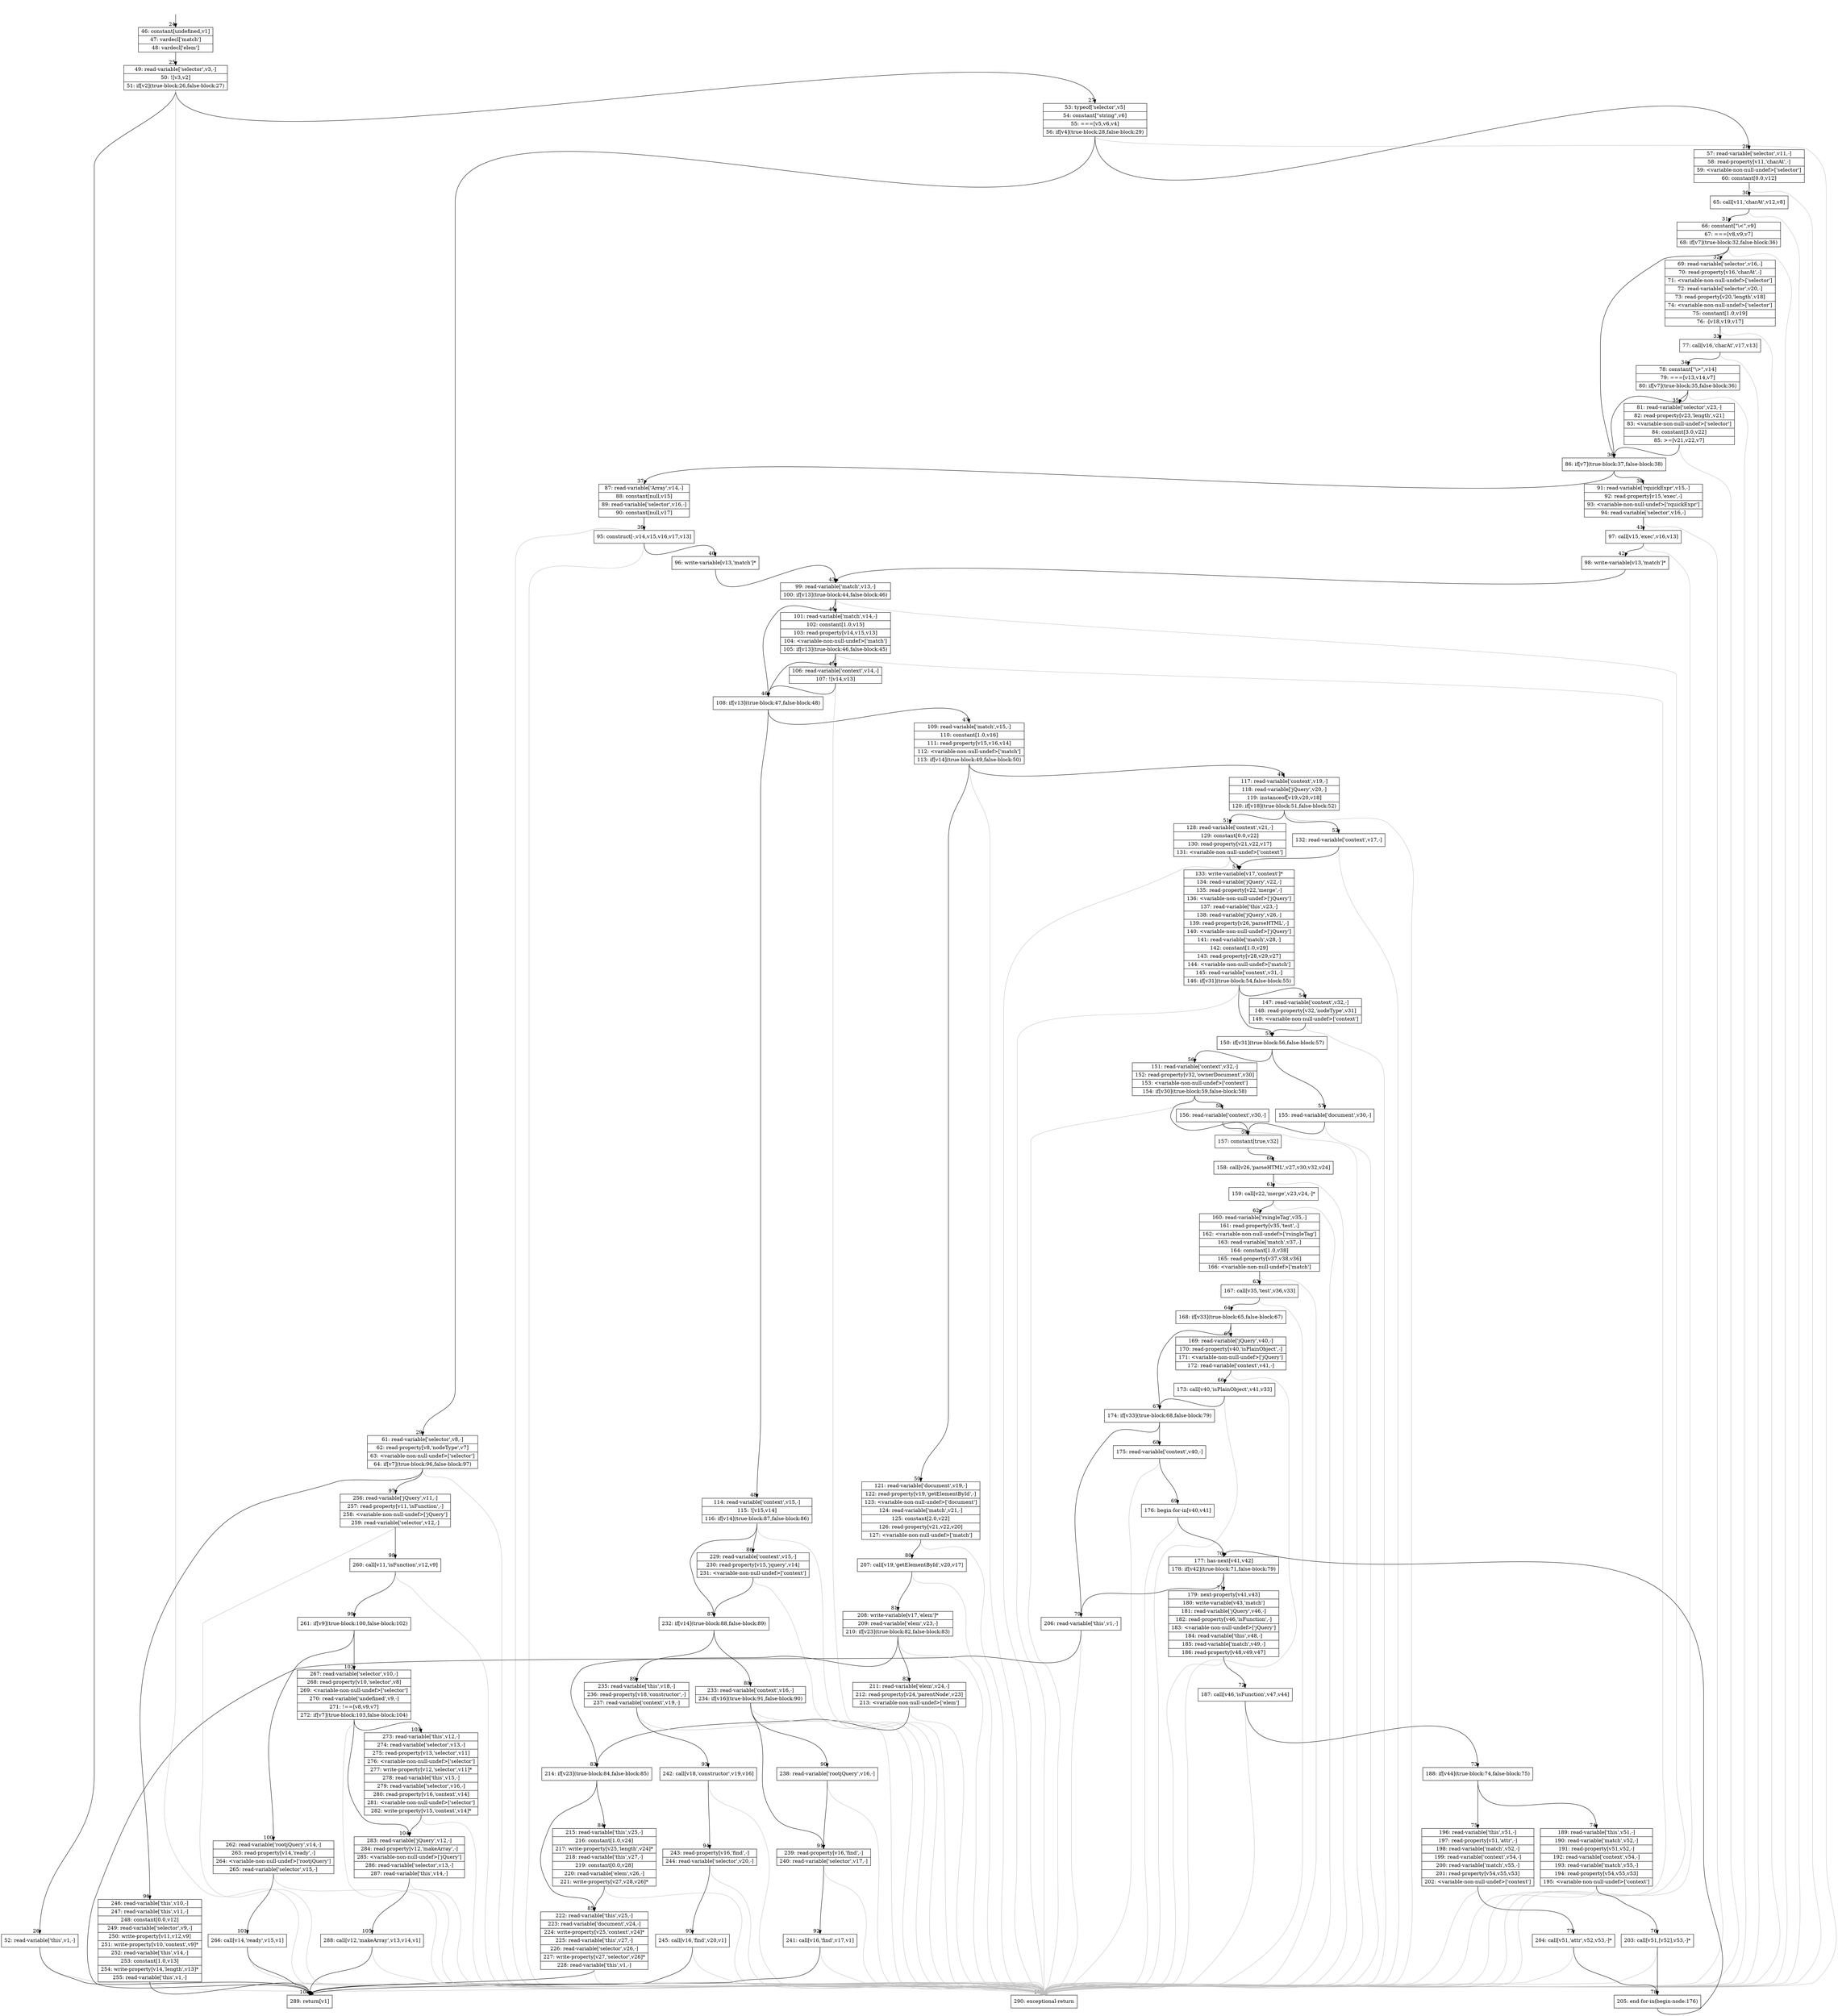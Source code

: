 digraph {
rankdir="TD"
BB_entry5[shape=none,label=""];
BB_entry5 -> BB24 [tailport=s, headport=n, headlabel="    24"]
BB24 [shape=record label="{46: constant[undefined,v1]|47: vardecl['match']|48: vardecl['elem']}" ] 
BB24 -> BB25 [tailport=s, headport=n, headlabel="      25"]
BB25 [shape=record label="{49: read-variable['selector',v3,-]|50: ![v3,v2]|51: if[v2](true-block:26,false-block:27)}" ] 
BB25 -> BB26 [tailport=s, headport=n, headlabel="      26"]
BB25 -> BB27 [tailport=s, headport=n, headlabel="      27"]
BB25 -> BB107 [tailport=s, headport=n, color=gray, headlabel="      107"]
BB26 [shape=record label="{52: read-variable['this',v1,-]}" ] 
BB26 -> BB106 [tailport=s, headport=n, headlabel="      106"]
BB26 -> BB107 [tailport=s, headport=n, color=gray]
BB27 [shape=record label="{53: typeof['selector',v5]|54: constant[\"string\",v6]|55: ===[v5,v6,v4]|56: if[v4](true-block:28,false-block:29)}" ] 
BB27 -> BB28 [tailport=s, headport=n, headlabel="      28"]
BB27 -> BB29 [tailport=s, headport=n, headlabel="      29"]
BB27 -> BB107 [tailport=s, headport=n, color=gray]
BB28 [shape=record label="{57: read-variable['selector',v11,-]|58: read-property[v11,'charAt',-]|59: \<variable-non-null-undef\>['selector']|60: constant[0.0,v12]}" ] 
BB28 -> BB30 [tailport=s, headport=n, headlabel="      30"]
BB28 -> BB107 [tailport=s, headport=n, color=gray]
BB29 [shape=record label="{61: read-variable['selector',v8,-]|62: read-property[v8,'nodeType',v7]|63: \<variable-non-null-undef\>['selector']|64: if[v7](true-block:96,false-block:97)}" ] 
BB29 -> BB96 [tailport=s, headport=n, headlabel="      96"]
BB29 -> BB97 [tailport=s, headport=n, headlabel="      97"]
BB29 -> BB107 [tailport=s, headport=n, color=gray]
BB30 [shape=record label="{65: call[v11,'charAt',v12,v8]}" ] 
BB30 -> BB31 [tailport=s, headport=n, headlabel="      31"]
BB30 -> BB107 [tailport=s, headport=n, color=gray]
BB31 [shape=record label="{66: constant[\"\\\<\",v9]|67: ===[v8,v9,v7]|68: if[v7](true-block:32,false-block:36)}" ] 
BB31 -> BB36 [tailport=s, headport=n, headlabel="      36"]
BB31 -> BB32 [tailport=s, headport=n, headlabel="      32"]
BB31 -> BB107 [tailport=s, headport=n, color=gray]
BB32 [shape=record label="{69: read-variable['selector',v16,-]|70: read-property[v16,'charAt',-]|71: \<variable-non-null-undef\>['selector']|72: read-variable['selector',v20,-]|73: read-property[v20,'length',v18]|74: \<variable-non-null-undef\>['selector']|75: constant[1.0,v19]|76: -[v18,v19,v17]}" ] 
BB32 -> BB33 [tailport=s, headport=n, headlabel="      33"]
BB32 -> BB107 [tailport=s, headport=n, color=gray]
BB33 [shape=record label="{77: call[v16,'charAt',v17,v13]}" ] 
BB33 -> BB34 [tailport=s, headport=n, headlabel="      34"]
BB33 -> BB107 [tailport=s, headport=n, color=gray]
BB34 [shape=record label="{78: constant[\"\\\>\",v14]|79: ===[v13,v14,v7]|80: if[v7](true-block:35,false-block:36)}" ] 
BB34 -> BB36 [tailport=s, headport=n]
BB34 -> BB35 [tailport=s, headport=n, headlabel="      35"]
BB34 -> BB107 [tailport=s, headport=n, color=gray]
BB35 [shape=record label="{81: read-variable['selector',v23,-]|82: read-property[v23,'length',v21]|83: \<variable-non-null-undef\>['selector']|84: constant[3.0,v22]|85: \>=[v21,v22,v7]}" ] 
BB35 -> BB36 [tailport=s, headport=n]
BB35 -> BB107 [tailport=s, headport=n, color=gray]
BB36 [shape=record label="{86: if[v7](true-block:37,false-block:38)}" ] 
BB36 -> BB37 [tailport=s, headport=n, headlabel="      37"]
BB36 -> BB38 [tailport=s, headport=n, headlabel="      38"]
BB37 [shape=record label="{87: read-variable['Array',v14,-]|88: constant[null,v15]|89: read-variable['selector',v16,-]|90: constant[null,v17]}" ] 
BB37 -> BB39 [tailport=s, headport=n, headlabel="      39"]
BB37 -> BB107 [tailport=s, headport=n, color=gray]
BB38 [shape=record label="{91: read-variable['rquickExpr',v15,-]|92: read-property[v15,'exec',-]|93: \<variable-non-null-undef\>['rquickExpr']|94: read-variable['selector',v16,-]}" ] 
BB38 -> BB41 [tailport=s, headport=n, headlabel="      41"]
BB38 -> BB107 [tailport=s, headport=n, color=gray]
BB39 [shape=record label="{95: construct[-,v14,v15,v16,v17,v13]}" ] 
BB39 -> BB40 [tailport=s, headport=n, headlabel="      40"]
BB39 -> BB107 [tailport=s, headport=n, color=gray]
BB40 [shape=record label="{96: write-variable[v13,'match']*}" ] 
BB40 -> BB43 [tailport=s, headport=n, headlabel="      43"]
BB41 [shape=record label="{97: call[v15,'exec',v16,v13]}" ] 
BB41 -> BB42 [tailport=s, headport=n, headlabel="      42"]
BB41 -> BB107 [tailport=s, headport=n, color=gray]
BB42 [shape=record label="{98: write-variable[v13,'match']*}" ] 
BB42 -> BB43 [tailport=s, headport=n]
BB43 [shape=record label="{99: read-variable['match',v13,-]|100: if[v13](true-block:44,false-block:46)}" ] 
BB43 -> BB46 [tailport=s, headport=n, headlabel="      46"]
BB43 -> BB44 [tailport=s, headport=n, headlabel="      44"]
BB43 -> BB107 [tailport=s, headport=n, color=gray]
BB44 [shape=record label="{101: read-variable['match',v14,-]|102: constant[1.0,v15]|103: read-property[v14,v15,v13]|104: \<variable-non-null-undef\>['match']|105: if[v13](true-block:46,false-block:45)}" ] 
BB44 -> BB46 [tailport=s, headport=n]
BB44 -> BB45 [tailport=s, headport=n, headlabel="      45"]
BB44 -> BB107 [tailport=s, headport=n, color=gray]
BB45 [shape=record label="{106: read-variable['context',v14,-]|107: ![v14,v13]}" ] 
BB45 -> BB46 [tailport=s, headport=n]
BB45 -> BB107 [tailport=s, headport=n, color=gray]
BB46 [shape=record label="{108: if[v13](true-block:47,false-block:48)}" ] 
BB46 -> BB47 [tailport=s, headport=n, headlabel="      47"]
BB46 -> BB48 [tailport=s, headport=n, headlabel="      48"]
BB47 [shape=record label="{109: read-variable['match',v15,-]|110: constant[1.0,v16]|111: read-property[v15,v16,v14]|112: \<variable-non-null-undef\>['match']|113: if[v14](true-block:49,false-block:50)}" ] 
BB47 -> BB49 [tailport=s, headport=n, headlabel="      49"]
BB47 -> BB50 [tailport=s, headport=n, headlabel="      50"]
BB47 -> BB107 [tailport=s, headport=n, color=gray]
BB48 [shape=record label="{114: read-variable['context',v15,-]|115: ![v15,v14]|116: if[v14](true-block:87,false-block:86)}" ] 
BB48 -> BB87 [tailport=s, headport=n, headlabel="      87"]
BB48 -> BB86 [tailport=s, headport=n, headlabel="      86"]
BB48 -> BB107 [tailport=s, headport=n, color=gray]
BB49 [shape=record label="{117: read-variable['context',v19,-]|118: read-variable['jQuery',v20,-]|119: instanceof[v19,v20,v18]|120: if[v18](true-block:51,false-block:52)}" ] 
BB49 -> BB51 [tailport=s, headport=n, headlabel="      51"]
BB49 -> BB52 [tailport=s, headport=n, headlabel="      52"]
BB49 -> BB107 [tailport=s, headport=n, color=gray]
BB50 [shape=record label="{121: read-variable['document',v19,-]|122: read-property[v19,'getElementById',-]|123: \<variable-non-null-undef\>['document']|124: read-variable['match',v21,-]|125: constant[2.0,v22]|126: read-property[v21,v22,v20]|127: \<variable-non-null-undef\>['match']}" ] 
BB50 -> BB80 [tailport=s, headport=n, headlabel="      80"]
BB50 -> BB107 [tailport=s, headport=n, color=gray]
BB51 [shape=record label="{128: read-variable['context',v21,-]|129: constant[0.0,v22]|130: read-property[v21,v22,v17]|131: \<variable-non-null-undef\>['context']}" ] 
BB51 -> BB53 [tailport=s, headport=n, headlabel="      53"]
BB51 -> BB107 [tailport=s, headport=n, color=gray]
BB52 [shape=record label="{132: read-variable['context',v17,-]}" ] 
BB52 -> BB53 [tailport=s, headport=n]
BB52 -> BB107 [tailport=s, headport=n, color=gray]
BB53 [shape=record label="{133: write-variable[v17,'context']*|134: read-variable['jQuery',v22,-]|135: read-property[v22,'merge',-]|136: \<variable-non-null-undef\>['jQuery']|137: read-variable['this',v23,-]|138: read-variable['jQuery',v26,-]|139: read-property[v26,'parseHTML',-]|140: \<variable-non-null-undef\>['jQuery']|141: read-variable['match',v28,-]|142: constant[1.0,v29]|143: read-property[v28,v29,v27]|144: \<variable-non-null-undef\>['match']|145: read-variable['context',v31,-]|146: if[v31](true-block:54,false-block:55)}" ] 
BB53 -> BB55 [tailport=s, headport=n, headlabel="      55"]
BB53 -> BB54 [tailport=s, headport=n, headlabel="      54"]
BB53 -> BB107 [tailport=s, headport=n, color=gray]
BB54 [shape=record label="{147: read-variable['context',v32,-]|148: read-property[v32,'nodeType',v31]|149: \<variable-non-null-undef\>['context']}" ] 
BB54 -> BB55 [tailport=s, headport=n]
BB54 -> BB107 [tailport=s, headport=n, color=gray]
BB55 [shape=record label="{150: if[v31](true-block:56,false-block:57)}" ] 
BB55 -> BB56 [tailport=s, headport=n, headlabel="      56"]
BB55 -> BB57 [tailport=s, headport=n, headlabel="      57"]
BB56 [shape=record label="{151: read-variable['context',v32,-]|152: read-property[v32,'ownerDocument',v30]|153: \<variable-non-null-undef\>['context']|154: if[v30](true-block:59,false-block:58)}" ] 
BB56 -> BB59 [tailport=s, headport=n, headlabel="      59"]
BB56 -> BB58 [tailport=s, headport=n, headlabel="      58"]
BB56 -> BB107 [tailport=s, headport=n, color=gray]
BB57 [shape=record label="{155: read-variable['document',v30,-]}" ] 
BB57 -> BB59 [tailport=s, headport=n]
BB57 -> BB107 [tailport=s, headport=n, color=gray]
BB58 [shape=record label="{156: read-variable['context',v30,-]}" ] 
BB58 -> BB59 [tailport=s, headport=n]
BB58 -> BB107 [tailport=s, headport=n, color=gray]
BB59 [shape=record label="{157: constant[true,v32]}" ] 
BB59 -> BB60 [tailport=s, headport=n, headlabel="      60"]
BB60 [shape=record label="{158: call[v26,'parseHTML',v27,v30,v32,v24]}" ] 
BB60 -> BB61 [tailport=s, headport=n, headlabel="      61"]
BB60 -> BB107 [tailport=s, headport=n, color=gray]
BB61 [shape=record label="{159: call[v22,'merge',v23,v24,-]*}" ] 
BB61 -> BB62 [tailport=s, headport=n, headlabel="      62"]
BB61 -> BB107 [tailport=s, headport=n, color=gray]
BB62 [shape=record label="{160: read-variable['rsingleTag',v35,-]|161: read-property[v35,'test',-]|162: \<variable-non-null-undef\>['rsingleTag']|163: read-variable['match',v37,-]|164: constant[1.0,v38]|165: read-property[v37,v38,v36]|166: \<variable-non-null-undef\>['match']}" ] 
BB62 -> BB63 [tailport=s, headport=n, headlabel="      63"]
BB62 -> BB107 [tailport=s, headport=n, color=gray]
BB63 [shape=record label="{167: call[v35,'test',v36,v33]}" ] 
BB63 -> BB64 [tailport=s, headport=n, headlabel="      64"]
BB63 -> BB107 [tailport=s, headport=n, color=gray]
BB64 [shape=record label="{168: if[v33](true-block:65,false-block:67)}" ] 
BB64 -> BB67 [tailport=s, headport=n, headlabel="      67"]
BB64 -> BB65 [tailport=s, headport=n, headlabel="      65"]
BB65 [shape=record label="{169: read-variable['jQuery',v40,-]|170: read-property[v40,'isPlainObject',-]|171: \<variable-non-null-undef\>['jQuery']|172: read-variable['context',v41,-]}" ] 
BB65 -> BB66 [tailport=s, headport=n, headlabel="      66"]
BB65 -> BB107 [tailport=s, headport=n, color=gray]
BB66 [shape=record label="{173: call[v40,'isPlainObject',v41,v33]}" ] 
BB66 -> BB67 [tailport=s, headport=n]
BB66 -> BB107 [tailport=s, headport=n, color=gray]
BB67 [shape=record label="{174: if[v33](true-block:68,false-block:79)}" ] 
BB67 -> BB68 [tailport=s, headport=n, headlabel="      68"]
BB67 -> BB79 [tailport=s, headport=n, headlabel="      79"]
BB68 [shape=record label="{175: read-variable['context',v40,-]}" ] 
BB68 -> BB69 [tailport=s, headport=n, headlabel="      69"]
BB68 -> BB107 [tailport=s, headport=n, color=gray]
BB69 [shape=record label="{176: begin-for-in[v40,v41]}" ] 
BB69 -> BB70 [tailport=s, headport=n, headlabel="      70"]
BB69 -> BB107 [tailport=s, headport=n, color=gray]
BB70 [shape=record label="{177: has-next[v41,v42]|178: if[v42](true-block:71,false-block:79)}" ] 
BB70 -> BB71 [tailport=s, headport=n, headlabel="      71"]
BB70 -> BB79 [tailport=s, headport=n]
BB71 [shape=record label="{179: next-property[v41,v43]|180: write-variable[v43,'match']|181: read-variable['jQuery',v46,-]|182: read-property[v46,'isFunction',-]|183: \<variable-non-null-undef\>['jQuery']|184: read-variable['this',v48,-]|185: read-variable['match',v49,-]|186: read-property[v48,v49,v47]}" ] 
BB71 -> BB72 [tailport=s, headport=n, headlabel="      72"]
BB71 -> BB107 [tailport=s, headport=n, color=gray]
BB72 [shape=record label="{187: call[v46,'isFunction',v47,v44]}" ] 
BB72 -> BB73 [tailport=s, headport=n, headlabel="      73"]
BB72 -> BB107 [tailport=s, headport=n, color=gray]
BB73 [shape=record label="{188: if[v44](true-block:74,false-block:75)}" ] 
BB73 -> BB74 [tailport=s, headport=n, headlabel="      74"]
BB73 -> BB75 [tailport=s, headport=n, headlabel="      75"]
BB74 [shape=record label="{189: read-variable['this',v51,-]|190: read-variable['match',v52,-]|191: read-property[v51,v52,-]|192: read-variable['context',v54,-]|193: read-variable['match',v55,-]|194: read-property[v54,v55,v53]|195: \<variable-non-null-undef\>['context']}" ] 
BB74 -> BB76 [tailport=s, headport=n, headlabel="      76"]
BB74 -> BB107 [tailport=s, headport=n, color=gray]
BB75 [shape=record label="{196: read-variable['this',v51,-]|197: read-property[v51,'attr',-]|198: read-variable['match',v52,-]|199: read-variable['context',v54,-]|200: read-variable['match',v55,-]|201: read-property[v54,v55,v53]|202: \<variable-non-null-undef\>['context']}" ] 
BB75 -> BB77 [tailport=s, headport=n, headlabel="      77"]
BB75 -> BB107 [tailport=s, headport=n, color=gray]
BB76 [shape=record label="{203: call[v51,[v52],v53,-]*}" ] 
BB76 -> BB78 [tailport=s, headport=n, headlabel="      78"]
BB76 -> BB107 [tailport=s, headport=n, color=gray]
BB77 [shape=record label="{204: call[v51,'attr',v52,v53,-]*}" ] 
BB77 -> BB78 [tailport=s, headport=n]
BB77 -> BB107 [tailport=s, headport=n, color=gray]
BB78 [shape=record label="{205: end-for-in(begin-node:176)}" ] 
BB78 -> BB70 [tailport=s, headport=n]
BB79 [shape=record label="{206: read-variable['this',v1,-]}" ] 
BB79 -> BB106 [tailport=s, headport=n]
BB79 -> BB107 [tailport=s, headport=n, color=gray]
BB80 [shape=record label="{207: call[v19,'getElementById',v20,v17]}" ] 
BB80 -> BB81 [tailport=s, headport=n, headlabel="      81"]
BB80 -> BB107 [tailport=s, headport=n, color=gray]
BB81 [shape=record label="{208: write-variable[v17,'elem']*|209: read-variable['elem',v23,-]|210: if[v23](true-block:82,false-block:83)}" ] 
BB81 -> BB83 [tailport=s, headport=n, headlabel="      83"]
BB81 -> BB82 [tailport=s, headport=n, headlabel="      82"]
BB81 -> BB107 [tailport=s, headport=n, color=gray]
BB82 [shape=record label="{211: read-variable['elem',v24,-]|212: read-property[v24,'parentNode',v23]|213: \<variable-non-null-undef\>['elem']}" ] 
BB82 -> BB83 [tailport=s, headport=n]
BB82 -> BB107 [tailport=s, headport=n, color=gray]
BB83 [shape=record label="{214: if[v23](true-block:84,false-block:85)}" ] 
BB83 -> BB84 [tailport=s, headport=n, headlabel="      84"]
BB83 -> BB85 [tailport=s, headport=n, headlabel="      85"]
BB84 [shape=record label="{215: read-variable['this',v25,-]|216: constant[1.0,v24]|217: write-property[v25,'length',v24]*|218: read-variable['this',v27,-]|219: constant[0.0,v28]|220: read-variable['elem',v26,-]|221: write-property[v27,v28,v26]*}" ] 
BB84 -> BB85 [tailport=s, headport=n]
BB84 -> BB107 [tailport=s, headport=n, color=gray]
BB85 [shape=record label="{222: read-variable['this',v25,-]|223: read-variable['document',v24,-]|224: write-property[v25,'context',v24]*|225: read-variable['this',v27,-]|226: read-variable['selector',v26,-]|227: write-property[v27,'selector',v26]*|228: read-variable['this',v1,-]}" ] 
BB85 -> BB106 [tailport=s, headport=n]
BB85 -> BB107 [tailport=s, headport=n, color=gray]
BB86 [shape=record label="{229: read-variable['context',v15,-]|230: read-property[v15,'jquery',v14]|231: \<variable-non-null-undef\>['context']}" ] 
BB86 -> BB87 [tailport=s, headport=n]
BB86 -> BB107 [tailport=s, headport=n, color=gray]
BB87 [shape=record label="{232: if[v14](true-block:88,false-block:89)}" ] 
BB87 -> BB88 [tailport=s, headport=n, headlabel="      88"]
BB87 -> BB89 [tailport=s, headport=n, headlabel="      89"]
BB88 [shape=record label="{233: read-variable['context',v16,-]|234: if[v16](true-block:91,false-block:90)}" ] 
BB88 -> BB91 [tailport=s, headport=n, headlabel="      91"]
BB88 -> BB90 [tailport=s, headport=n, headlabel="      90"]
BB88 -> BB107 [tailport=s, headport=n, color=gray]
BB89 [shape=record label="{235: read-variable['this',v18,-]|236: read-property[v18,'constructor',-]|237: read-variable['context',v19,-]}" ] 
BB89 -> BB93 [tailport=s, headport=n, headlabel="      93"]
BB89 -> BB107 [tailport=s, headport=n, color=gray]
BB90 [shape=record label="{238: read-variable['rootjQuery',v16,-]}" ] 
BB90 -> BB91 [tailport=s, headport=n]
BB90 -> BB107 [tailport=s, headport=n, color=gray]
BB91 [shape=record label="{239: read-property[v16,'find',-]|240: read-variable['selector',v17,-]}" ] 
BB91 -> BB92 [tailport=s, headport=n, headlabel="      92"]
BB91 -> BB107 [tailport=s, headport=n, color=gray]
BB92 [shape=record label="{241: call[v16,'find',v17,v1]}" ] 
BB92 -> BB106 [tailport=s, headport=n]
BB92 -> BB107 [tailport=s, headport=n, color=gray]
BB93 [shape=record label="{242: call[v18,'constructor',v19,v16]}" ] 
BB93 -> BB94 [tailport=s, headport=n, headlabel="      94"]
BB93 -> BB107 [tailport=s, headport=n, color=gray]
BB94 [shape=record label="{243: read-property[v16,'find',-]|244: read-variable['selector',v20,-]}" ] 
BB94 -> BB95 [tailport=s, headport=n, headlabel="      95"]
BB94 -> BB107 [tailport=s, headport=n, color=gray]
BB95 [shape=record label="{245: call[v16,'find',v20,v1]}" ] 
BB95 -> BB106 [tailport=s, headport=n]
BB95 -> BB107 [tailport=s, headport=n, color=gray]
BB96 [shape=record label="{246: read-variable['this',v10,-]|247: read-variable['this',v11,-]|248: constant[0.0,v12]|249: read-variable['selector',v9,-]|250: write-property[v11,v12,v9]|251: write-property[v10,'context',v9]*|252: read-variable['this',v14,-]|253: constant[1.0,v13]|254: write-property[v14,'length',v13]*|255: read-variable['this',v1,-]}" ] 
BB96 -> BB106 [tailport=s, headport=n]
BB96 -> BB107 [tailport=s, headport=n, color=gray]
BB97 [shape=record label="{256: read-variable['jQuery',v11,-]|257: read-property[v11,'isFunction',-]|258: \<variable-non-null-undef\>['jQuery']|259: read-variable['selector',v12,-]}" ] 
BB97 -> BB98 [tailport=s, headport=n, headlabel="      98"]
BB97 -> BB107 [tailport=s, headport=n, color=gray]
BB98 [shape=record label="{260: call[v11,'isFunction',v12,v9]}" ] 
BB98 -> BB99 [tailport=s, headport=n, headlabel="      99"]
BB98 -> BB107 [tailport=s, headport=n, color=gray]
BB99 [shape=record label="{261: if[v9](true-block:100,false-block:102)}" ] 
BB99 -> BB100 [tailport=s, headport=n, headlabel="      100"]
BB99 -> BB102 [tailport=s, headport=n, headlabel="      102"]
BB100 [shape=record label="{262: read-variable['rootjQuery',v14,-]|263: read-property[v14,'ready',-]|264: \<variable-non-null-undef\>['rootjQuery']|265: read-variable['selector',v15,-]}" ] 
BB100 -> BB101 [tailport=s, headport=n, headlabel="      101"]
BB100 -> BB107 [tailport=s, headport=n, color=gray]
BB101 [shape=record label="{266: call[v14,'ready',v15,v1]}" ] 
BB101 -> BB106 [tailport=s, headport=n]
BB101 -> BB107 [tailport=s, headport=n, color=gray]
BB102 [shape=record label="{267: read-variable['selector',v10,-]|268: read-property[v10,'selector',v8]|269: \<variable-non-null-undef\>['selector']|270: read-variable['undefined',v9,-]|271: !==[v8,v9,v7]|272: if[v7](true-block:103,false-block:104)}" ] 
BB102 -> BB103 [tailport=s, headport=n, headlabel="      103"]
BB102 -> BB104 [tailport=s, headport=n, headlabel="      104"]
BB102 -> BB107 [tailport=s, headport=n, color=gray]
BB103 [shape=record label="{273: read-variable['this',v12,-]|274: read-variable['selector',v13,-]|275: read-property[v13,'selector',v11]|276: \<variable-non-null-undef\>['selector']|277: write-property[v12,'selector',v11]*|278: read-variable['this',v15,-]|279: read-variable['selector',v16,-]|280: read-property[v16,'context',v14]|281: \<variable-non-null-undef\>['selector']|282: write-property[v15,'context',v14]*}" ] 
BB103 -> BB104 [tailport=s, headport=n]
BB103 -> BB107 [tailport=s, headport=n, color=gray]
BB104 [shape=record label="{283: read-variable['jQuery',v12,-]|284: read-property[v12,'makeArray',-]|285: \<variable-non-null-undef\>['jQuery']|286: read-variable['selector',v13,-]|287: read-variable['this',v14,-]}" ] 
BB104 -> BB105 [tailport=s, headport=n, headlabel="      105"]
BB104 -> BB107 [tailport=s, headport=n, color=gray]
BB105 [shape=record label="{288: call[v12,'makeArray',v13,v14,v1]}" ] 
BB105 -> BB106 [tailport=s, headport=n]
BB105 -> BB107 [tailport=s, headport=n, color=gray]
BB106 [shape=record label="{289: return[v1]}" ] 
BB107 [shape=record label="{290: exceptional-return}" ] 
}
